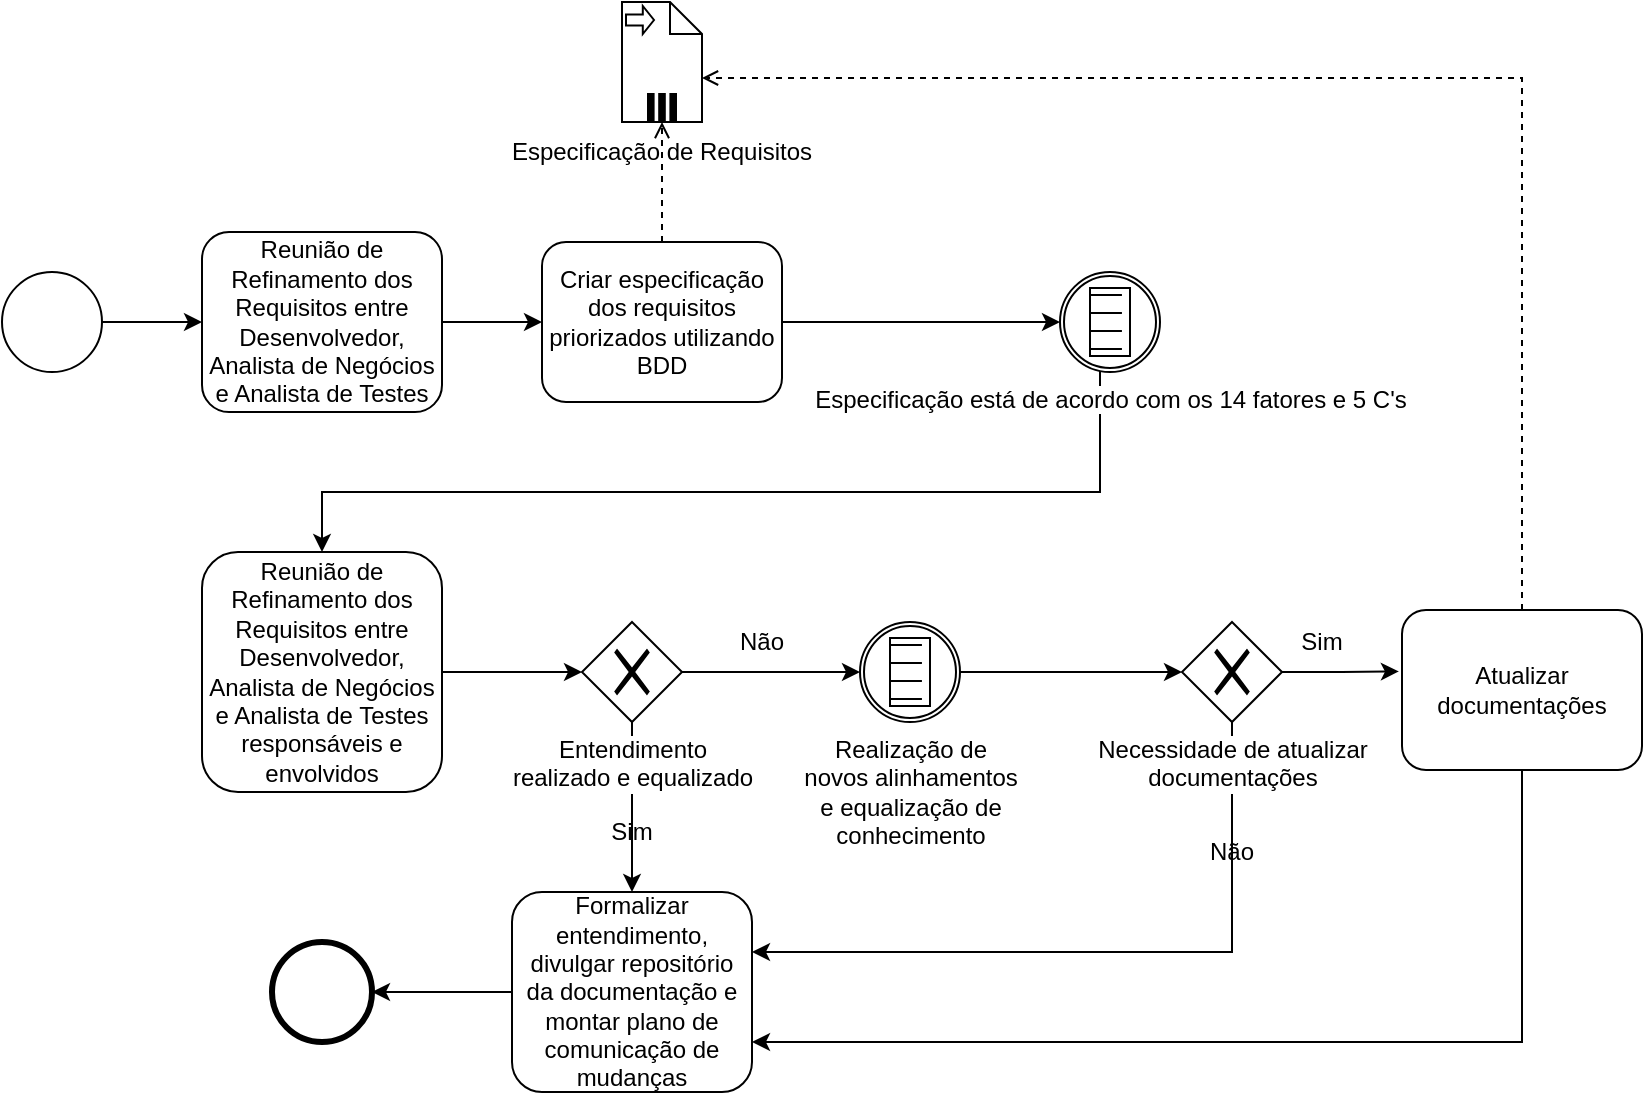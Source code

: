 <mxfile version="13.7.9" type="device"><diagram name="Page-1" id="2a216829-ef6e-dabb-86c1-c78162f3ba2b"><mxGraphModel dx="1021" dy="529" grid="1" gridSize="10" guides="1" tooltips="1" connect="1" arrows="1" fold="1" page="1" pageScale="1" pageWidth="850" pageHeight="1100" background="#ffffff" math="0" shadow="0"><root><mxCell id="0"/><mxCell id="1" parent="0"/><mxCell id="7a84cebc1def654-1" value="" style="shape=mxgraph.bpmn.shape;html=1;verticalLabelPosition=bottom;labelBackgroundColor=#ffffff;verticalAlign=top;perimeter=ellipsePerimeter;outline=standard;symbol=general;" parent="1" vertex="1"><mxGeometry x="15" y="150" width="50" height="50" as="geometry"/></mxCell><mxCell id="7a84cebc1def654-2" value="Reunião de Refinamento dos Requisitos entre Desenvolvedor, Analista de Negócios e Analista de Testes" style="shape=ext;rounded=1;html=1;whiteSpace=wrap;" parent="1" vertex="1"><mxGeometry x="115" y="130" width="120" height="90" as="geometry"/></mxCell><mxCell id="tKev9GtCgdo0huAFyJ4G-3" style="edgeStyle=orthogonalEdgeStyle;rounded=0;orthogonalLoop=1;jettySize=auto;html=1;entryX=0;entryY=0.5;entryDx=0;entryDy=0;" parent="1" source="7a84cebc1def654-3" target="tKev9GtCgdo0huAFyJ4G-1" edge="1"><mxGeometry relative="1" as="geometry"/></mxCell><mxCell id="tKev9GtCgdo0huAFyJ4G-8" style="edgeStyle=orthogonalEdgeStyle;rounded=0;orthogonalLoop=1;jettySize=auto;html=1;entryX=0.5;entryY=1;entryDx=0;entryDy=0;dashed=1;endArrow=open;endFill=0;" parent="1" source="7a84cebc1def654-3" target="tKev9GtCgdo0huAFyJ4G-6" edge="1"><mxGeometry relative="1" as="geometry"/></mxCell><mxCell id="7a84cebc1def654-3" value="Criar especificação dos requisitos priorizados utilizando BDD" style="shape=ext;rounded=1;html=1;whiteSpace=wrap;" parent="1" vertex="1"><mxGeometry x="285" y="135" width="120" height="80" as="geometry"/></mxCell><mxCell id="7a84cebc1def654-36" style="edgeStyle=orthogonalEdgeStyle;rounded=0;html=1;jettySize=auto;orthogonalLoop=1;" parent="1" source="7a84cebc1def654-1" target="7a84cebc1def654-2" edge="1"><mxGeometry relative="1" as="geometry"/></mxCell><mxCell id="7a84cebc1def654-39" style="edgeStyle=orthogonalEdgeStyle;rounded=0;html=1;jettySize=auto;orthogonalLoop=1;" parent="1" source="7a84cebc1def654-2" target="7a84cebc1def654-3" edge="1"><mxGeometry relative="1" as="geometry"/></mxCell><mxCell id="tKev9GtCgdo0huAFyJ4G-11" style="edgeStyle=orthogonalEdgeStyle;rounded=0;orthogonalLoop=1;jettySize=auto;html=1;endArrow=classic;endFill=1;" parent="1" source="tKev9GtCgdo0huAFyJ4G-1" target="tKev9GtCgdo0huAFyJ4G-10" edge="1"><mxGeometry relative="1" as="geometry"><Array as="points"><mxPoint x="564" y="260"/><mxPoint x="175" y="260"/></Array></mxGeometry></mxCell><mxCell id="tKev9GtCgdo0huAFyJ4G-1" value="Especificação está de acordo com os 14 fatores e 5 C's" style="shape=mxgraph.bpmn.shape;html=1;verticalLabelPosition=bottom;labelBackgroundColor=#ffffff;verticalAlign=top;align=center;perimeter=ellipsePerimeter;outlineConnect=0;outline=boundInt;symbol=conditional;" parent="1" vertex="1"><mxGeometry x="544" y="150" width="50" height="50" as="geometry"/></mxCell><mxCell id="tKev9GtCgdo0huAFyJ4G-4" value="" style="shape=note;whiteSpace=wrap;size=16;html=1;dropTarget=0;" parent="1" vertex="1"><mxGeometry x="325" y="15" width="40" height="60" as="geometry"/></mxCell><mxCell id="tKev9GtCgdo0huAFyJ4G-5" value="" style="html=1;shape=singleArrow;arrowWidth=0.4;arrowSize=0.4;outlineConnect=0;" parent="tKev9GtCgdo0huAFyJ4G-4" vertex="1"><mxGeometry width="14" height="14" relative="1" as="geometry"><mxPoint x="2" y="2" as="offset"/></mxGeometry></mxCell><mxCell id="tKev9GtCgdo0huAFyJ4G-6" value="" style="html=1;whiteSpace=wrap;shape=parallelMarker;outlineConnect=0;" parent="tKev9GtCgdo0huAFyJ4G-4" vertex="1"><mxGeometry x="0.5" y="1" width="14" height="14" relative="1" as="geometry"><mxPoint x="-7" y="-14" as="offset"/></mxGeometry></mxCell><mxCell id="tKev9GtCgdo0huAFyJ4G-7" value="Especificação de Requisitos" style="text;html=1;strokeColor=none;fillColor=none;align=center;verticalAlign=middle;whiteSpace=wrap;rounded=0;" parent="1" vertex="1"><mxGeometry x="245" y="80" width="200" height="20" as="geometry"/></mxCell><mxCell id="tKev9GtCgdo0huAFyJ4G-13" style="edgeStyle=orthogonalEdgeStyle;rounded=0;orthogonalLoop=1;jettySize=auto;html=1;endArrow=classic;endFill=1;" parent="1" source="tKev9GtCgdo0huAFyJ4G-10" target="tKev9GtCgdo0huAFyJ4G-12" edge="1"><mxGeometry relative="1" as="geometry"/></mxCell><mxCell id="tKev9GtCgdo0huAFyJ4G-10" value="Reunião de Refinamento dos Requisitos entre Desenvolvedor, Analista de Negócios e Analista de Testes responsáveis e envolvidos" style="shape=ext;rounded=1;html=1;whiteSpace=wrap;" parent="1" vertex="1"><mxGeometry x="115" y="290" width="120" height="120" as="geometry"/></mxCell><mxCell id="tKev9GtCgdo0huAFyJ4G-15" style="edgeStyle=orthogonalEdgeStyle;rounded=0;orthogonalLoop=1;jettySize=auto;html=1;entryX=0.5;entryY=0;entryDx=0;entryDy=0;endArrow=classic;endFill=1;" parent="1" source="tKev9GtCgdo0huAFyJ4G-12" target="tKev9GtCgdo0huAFyJ4G-14" edge="1"><mxGeometry relative="1" as="geometry"/></mxCell><mxCell id="tKev9GtCgdo0huAFyJ4G-19" style="edgeStyle=orthogonalEdgeStyle;rounded=0;orthogonalLoop=1;jettySize=auto;html=1;entryX=0;entryY=0.5;entryDx=0;entryDy=0;endArrow=classic;endFill=1;" parent="1" source="tKev9GtCgdo0huAFyJ4G-12" target="tKev9GtCgdo0huAFyJ4G-18" edge="1"><mxGeometry relative="1" as="geometry"/></mxCell><mxCell id="tKev9GtCgdo0huAFyJ4G-12" value="Entendimento&lt;br&gt;realizado e equalizado" style="shape=mxgraph.bpmn.shape;html=1;verticalLabelPosition=bottom;labelBackgroundColor=#ffffff;verticalAlign=top;align=center;perimeter=rhombusPerimeter;background=gateway;outlineConnect=0;outline=none;symbol=exclusiveGw;" parent="1" vertex="1"><mxGeometry x="305" y="325" width="50" height="50" as="geometry"/></mxCell><mxCell id="tKev9GtCgdo0huAFyJ4G-33" style="edgeStyle=orthogonalEdgeStyle;rounded=0;orthogonalLoop=1;jettySize=auto;html=1;endArrow=classic;endFill=1;" parent="1" source="tKev9GtCgdo0huAFyJ4G-14" target="tKev9GtCgdo0huAFyJ4G-16" edge="1"><mxGeometry relative="1" as="geometry"/></mxCell><mxCell id="tKev9GtCgdo0huAFyJ4G-14" value="Formalizar entendimento, divulgar repositório da documentação e montar plano de comunicação de mudanças" style="shape=ext;rounded=1;html=1;whiteSpace=wrap;" parent="1" vertex="1"><mxGeometry x="270" y="460" width="120" height="100" as="geometry"/></mxCell><mxCell id="tKev9GtCgdo0huAFyJ4G-16" value="" style="shape=mxgraph.bpmn.shape;html=1;verticalLabelPosition=bottom;labelBackgroundColor=#ffffff;verticalAlign=top;align=center;perimeter=ellipsePerimeter;outlineConnect=0;outline=end;symbol=general;" parent="1" vertex="1"><mxGeometry x="150" y="485" width="50" height="50" as="geometry"/></mxCell><mxCell id="tKev9GtCgdo0huAFyJ4G-21" style="edgeStyle=orthogonalEdgeStyle;rounded=0;orthogonalLoop=1;jettySize=auto;html=1;entryX=0;entryY=0.5;entryDx=0;entryDy=0;endArrow=classic;endFill=1;" parent="1" source="tKev9GtCgdo0huAFyJ4G-18" target="tKev9GtCgdo0huAFyJ4G-20" edge="1"><mxGeometry relative="1" as="geometry"/></mxCell><mxCell id="tKev9GtCgdo0huAFyJ4G-18" value="Realização de&lt;br&gt;novos alinhamentos&lt;br&gt;e equalização de&lt;br&gt;conhecimento" style="shape=mxgraph.bpmn.shape;html=1;verticalLabelPosition=bottom;labelBackgroundColor=#ffffff;verticalAlign=top;align=center;perimeter=ellipsePerimeter;outlineConnect=0;outline=catching;symbol=conditional;" parent="1" vertex="1"><mxGeometry x="444" y="325" width="50" height="50" as="geometry"/></mxCell><mxCell id="tKev9GtCgdo0huAFyJ4G-22" style="edgeStyle=orthogonalEdgeStyle;rounded=0;orthogonalLoop=1;jettySize=auto;html=1;endArrow=classic;endFill=1;" parent="1" source="tKev9GtCgdo0huAFyJ4G-20" edge="1"><mxGeometry relative="1" as="geometry"><mxPoint x="390" y="490" as="targetPoint"/><Array as="points"><mxPoint x="630" y="490"/><mxPoint x="390" y="490"/></Array></mxGeometry></mxCell><mxCell id="tKev9GtCgdo0huAFyJ4G-25" style="edgeStyle=orthogonalEdgeStyle;rounded=0;orthogonalLoop=1;jettySize=auto;html=1;entryX=-0.013;entryY=0.384;entryDx=0;entryDy=0;entryPerimeter=0;endArrow=classic;endFill=1;" parent="1" source="tKev9GtCgdo0huAFyJ4G-20" target="tKev9GtCgdo0huAFyJ4G-23" edge="1"><mxGeometry relative="1" as="geometry"/></mxCell><mxCell id="tKev9GtCgdo0huAFyJ4G-20" value="Necessidade de atualizar&lt;br&gt;documentações" style="shape=mxgraph.bpmn.shape;html=1;verticalLabelPosition=bottom;labelBackgroundColor=#ffffff;verticalAlign=top;align=center;perimeter=rhombusPerimeter;background=gateway;outlineConnect=0;outline=none;symbol=exclusiveGw;" parent="1" vertex="1"><mxGeometry x="605" y="325" width="50" height="50" as="geometry"/></mxCell><mxCell id="tKev9GtCgdo0huAFyJ4G-26" style="edgeStyle=orthogonalEdgeStyle;rounded=0;orthogonalLoop=1;jettySize=auto;html=1;entryX=1;entryY=0.75;entryDx=0;entryDy=0;endArrow=classic;endFill=1;" parent="1" source="tKev9GtCgdo0huAFyJ4G-23" target="tKev9GtCgdo0huAFyJ4G-14" edge="1"><mxGeometry relative="1" as="geometry"><Array as="points"><mxPoint x="775" y="535"/></Array></mxGeometry></mxCell><mxCell id="xk1fpI0fUdd7XaV6S_QE-1" style="edgeStyle=orthogonalEdgeStyle;rounded=0;orthogonalLoop=1;jettySize=auto;html=1;entryX=0;entryY=0;entryDx=40;entryDy=38;entryPerimeter=0;dashed=1;endArrow=open;endFill=0;" edge="1" parent="1" source="tKev9GtCgdo0huAFyJ4G-23" target="tKev9GtCgdo0huAFyJ4G-4"><mxGeometry relative="1" as="geometry"><Array as="points"><mxPoint x="775" y="53"/></Array></mxGeometry></mxCell><mxCell id="tKev9GtCgdo0huAFyJ4G-23" value="Atualizar documentações" style="shape=ext;rounded=1;html=1;whiteSpace=wrap;" parent="1" vertex="1"><mxGeometry x="715" y="319" width="120" height="80" as="geometry"/></mxCell><mxCell id="tKev9GtCgdo0huAFyJ4G-28" value="Não" style="text;html=1;strokeColor=none;fillColor=none;align=center;verticalAlign=middle;whiteSpace=wrap;rounded=0;" parent="1" vertex="1"><mxGeometry x="375" y="325" width="40" height="20" as="geometry"/></mxCell><mxCell id="tKev9GtCgdo0huAFyJ4G-29" value="Não" style="text;html=1;strokeColor=none;fillColor=none;align=center;verticalAlign=middle;whiteSpace=wrap;rounded=0;" parent="1" vertex="1"><mxGeometry x="610" y="430" width="40" height="20" as="geometry"/></mxCell><mxCell id="tKev9GtCgdo0huAFyJ4G-30" value="Sim" style="text;html=1;strokeColor=none;fillColor=none;align=center;verticalAlign=middle;whiteSpace=wrap;rounded=0;" parent="1" vertex="1"><mxGeometry x="310" y="420" width="40" height="20" as="geometry"/></mxCell><mxCell id="tKev9GtCgdo0huAFyJ4G-31" value="Sim" style="text;html=1;strokeColor=none;fillColor=none;align=center;verticalAlign=middle;whiteSpace=wrap;rounded=0;" parent="1" vertex="1"><mxGeometry x="655" y="325" width="40" height="20" as="geometry"/></mxCell></root></mxGraphModel></diagram></mxfile>